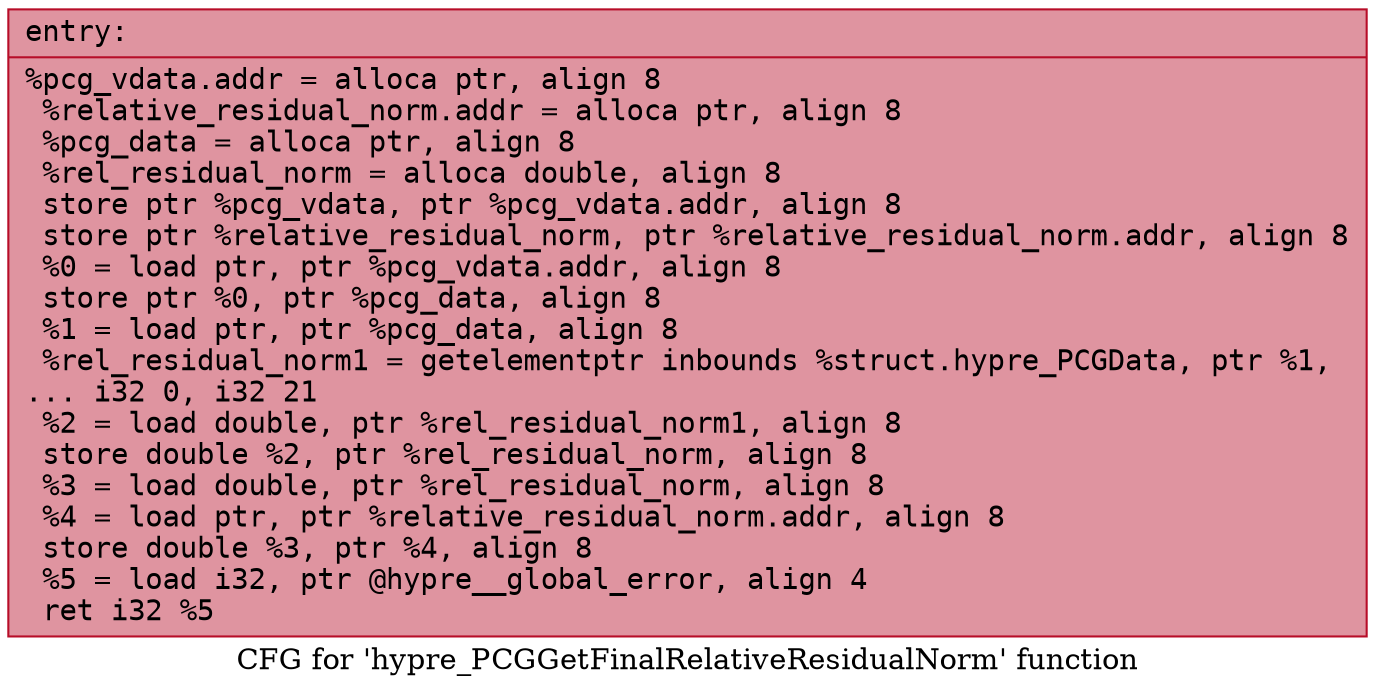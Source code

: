 digraph "CFG for 'hypre_PCGGetFinalRelativeResidualNorm' function" {
	label="CFG for 'hypre_PCGGetFinalRelativeResidualNorm' function";

	Node0x55706168e020 [shape=record,color="#b70d28ff", style=filled, fillcolor="#b70d2870" fontname="Courier",label="{entry:\l|  %pcg_vdata.addr = alloca ptr, align 8\l  %relative_residual_norm.addr = alloca ptr, align 8\l  %pcg_data = alloca ptr, align 8\l  %rel_residual_norm = alloca double, align 8\l  store ptr %pcg_vdata, ptr %pcg_vdata.addr, align 8\l  store ptr %relative_residual_norm, ptr %relative_residual_norm.addr, align 8\l  %0 = load ptr, ptr %pcg_vdata.addr, align 8\l  store ptr %0, ptr %pcg_data, align 8\l  %1 = load ptr, ptr %pcg_data, align 8\l  %rel_residual_norm1 = getelementptr inbounds %struct.hypre_PCGData, ptr %1,\l... i32 0, i32 21\l  %2 = load double, ptr %rel_residual_norm1, align 8\l  store double %2, ptr %rel_residual_norm, align 8\l  %3 = load double, ptr %rel_residual_norm, align 8\l  %4 = load ptr, ptr %relative_residual_norm.addr, align 8\l  store double %3, ptr %4, align 8\l  %5 = load i32, ptr @hypre__global_error, align 4\l  ret i32 %5\l}"];
}
